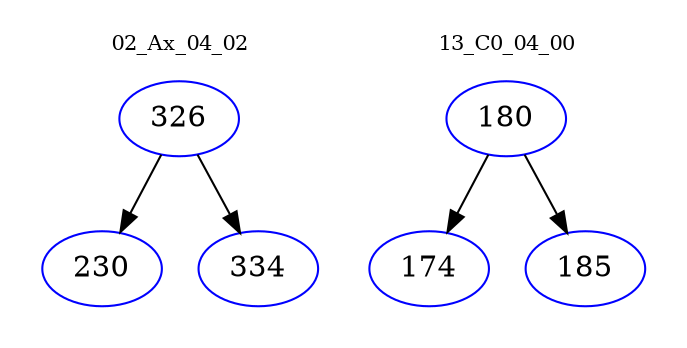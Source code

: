 digraph{
subgraph cluster_0 {
color = white
label = "02_Ax_04_02";
fontsize=10;
T0_326 [label="326", color="blue"]
T0_326 -> T0_230 [color="black"]
T0_230 [label="230", color="blue"]
T0_326 -> T0_334 [color="black"]
T0_334 [label="334", color="blue"]
}
subgraph cluster_1 {
color = white
label = "13_C0_04_00";
fontsize=10;
T1_180 [label="180", color="blue"]
T1_180 -> T1_174 [color="black"]
T1_174 [label="174", color="blue"]
T1_180 -> T1_185 [color="black"]
T1_185 [label="185", color="blue"]
}
}
